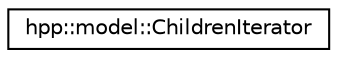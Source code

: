 digraph "Graphical Class Hierarchy"
{
  edge [fontname="Helvetica",fontsize="10",labelfontname="Helvetica",labelfontsize="10"];
  node [fontname="Helvetica",fontsize="10",shape=record];
  rankdir="LR";
  Node1 [label="hpp::model::ChildrenIterator",height=0.2,width=0.4,color="black", fillcolor="white", style="filled",URL="$a00006.html"];
}
